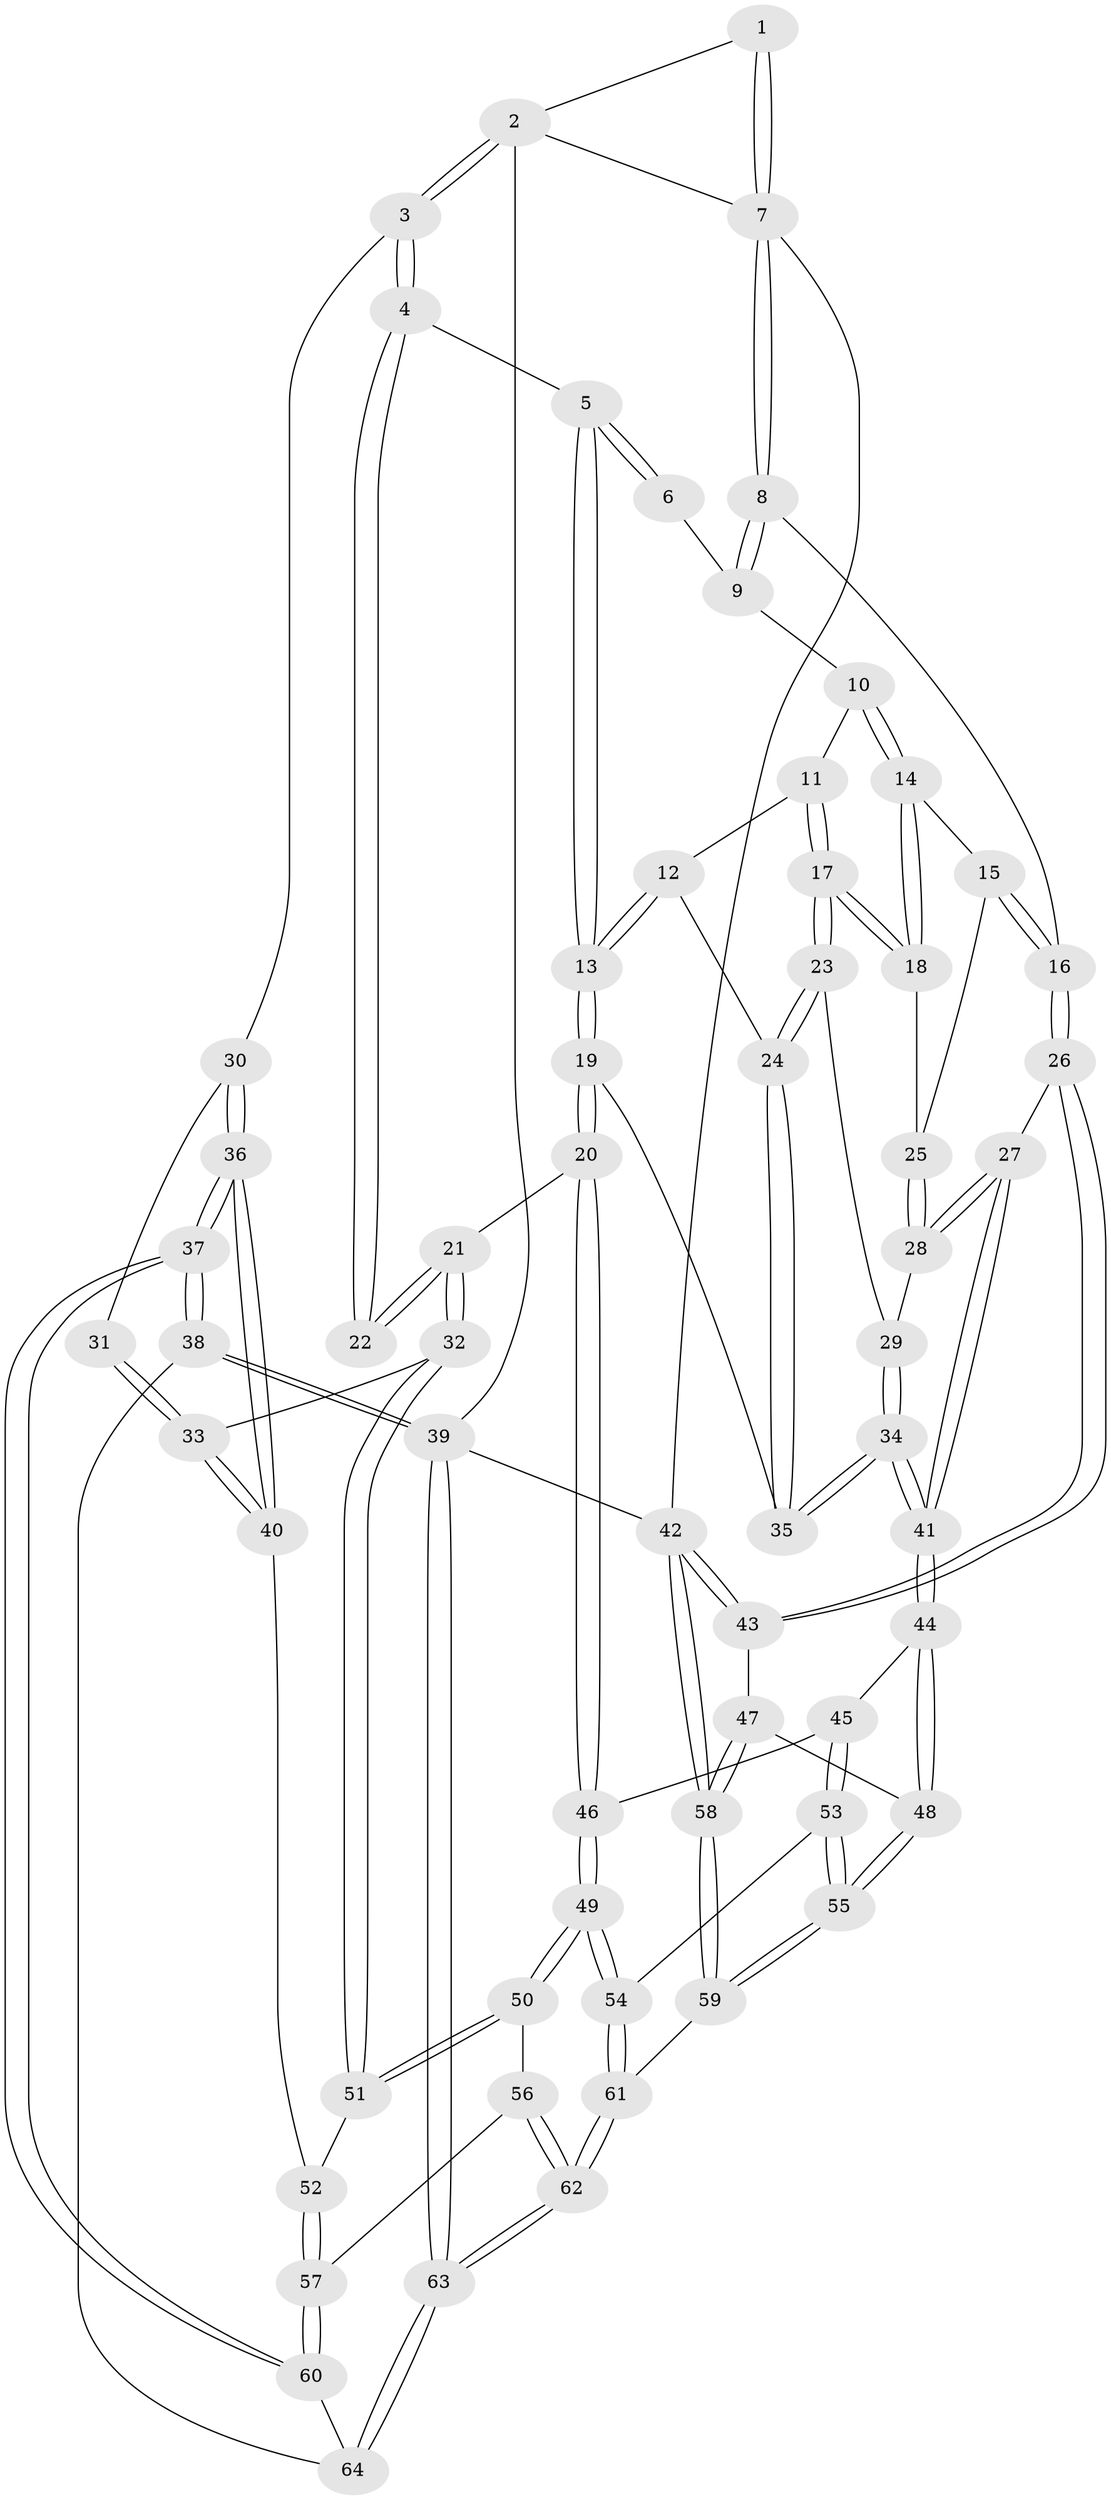 // Generated by graph-tools (version 1.1) at 2025/11/02/27/25 16:11:53]
// undirected, 64 vertices, 157 edges
graph export_dot {
graph [start="1"]
  node [color=gray90,style=filled];
  1 [pos="+0.654509025834045+0"];
  2 [pos="+0+0"];
  3 [pos="+0+0"];
  4 [pos="+0.4341331498281112+0.26204047167449673"];
  5 [pos="+0.4778972767601197+0.26777411587010214"];
  6 [pos="+0.6118558170539852+0.17806503943333457"];
  7 [pos="+1+0"];
  8 [pos="+1+0.17209225305896955"];
  9 [pos="+0.7064578403869671+0.25712976563131384"];
  10 [pos="+0.7163954901103299+0.2754848582725745"];
  11 [pos="+0.7177911068380736+0.3757442921941819"];
  12 [pos="+0.6704605933253254+0.46695983275504654"];
  13 [pos="+0.49237124909650276+0.5243808864098543"];
  14 [pos="+0.8675781633989308+0.38872575510369406"];
  15 [pos="+0.9852258650640389+0.3945662284029242"];
  16 [pos="+1+0.3803888931540283"];
  17 [pos="+0.7781384409898143+0.5158122584757436"];
  18 [pos="+0.8214111288555289+0.49180347957422876"];
  19 [pos="+0.4875742682470394+0.5558473353261677"];
  20 [pos="+0.45333534259265074+0.6016121872153458"];
  21 [pos="+0.37815947330360766+0.6520082453948813"];
  22 [pos="+0.22161508763145546+0.4597604928325553"];
  23 [pos="+0.7597353285757883+0.5513108230563895"];
  24 [pos="+0.7486186132685535+0.5625979089397787"];
  25 [pos="+0.8680080357144967+0.5106443277346617"];
  26 [pos="+1+0.5791766742489252"];
  27 [pos="+1+0.5814024254272105"];
  28 [pos="+0.9369064331317316+0.5785631185764022"];
  29 [pos="+0.9113508711263819+0.5890493522144498"];
  30 [pos="+0+0.2275002660892131"];
  31 [pos="+0.19623864182988507+0.45510839886448606"];
  32 [pos="+0.350824961483111+0.6986600824045154"];
  33 [pos="+0.11161404470865896+0.6752110154773693"];
  34 [pos="+0.7687554252723964+0.7330303059206149"];
  35 [pos="+0.7236693264956082+0.6087288325427778"];
  36 [pos="+0+0.706677955957459"];
  37 [pos="+0+0.9101558710177723"];
  38 [pos="+0+0.9250076202416102"];
  39 [pos="+0+1"];
  40 [pos="+0+0.7077511411217451"];
  41 [pos="+0.7704758044730413+0.759929307126776"];
  42 [pos="+1+1"];
  43 [pos="+1+1"];
  44 [pos="+0.7701040913398449+0.7626884022429354"];
  45 [pos="+0.6614241368935394+0.790392748473614"];
  46 [pos="+0.6556265618586042+0.7884291859083172"];
  47 [pos="+0.840167370738912+0.8138510758238483"];
  48 [pos="+0.7763751378988764+0.7707958968354981"];
  49 [pos="+0.43635953748351786+0.8464007084632814"];
  50 [pos="+0.36041221118906525+0.7702521693476397"];
  51 [pos="+0.35209876061252704+0.7154696158863229"];
  52 [pos="+0.1098985924308718+0.849547643820387"];
  53 [pos="+0.6193689840117375+0.9018195464252025"];
  54 [pos="+0.44809020933831006+0.8726744657475498"];
  55 [pos="+0.6596528519514173+1"];
  56 [pos="+0.31453031481156224+0.8322845824959896"];
  57 [pos="+0.15461618022888068+0.9036116980497324"];
  58 [pos="+0.6834487852949535+1"];
  59 [pos="+0.6578899883145432+1"];
  60 [pos="+0.15204211440351834+0.9357759024062831"];
  61 [pos="+0.5017618899268299+1"];
  62 [pos="+0.23906972322693965+1"];
  63 [pos="+0.18894565219404882+1"];
  64 [pos="+0.15263325239695216+0.9497560986724358"];
  1 -- 2;
  1 -- 7;
  1 -- 7;
  2 -- 3;
  2 -- 3;
  2 -- 39;
  2 -- 7;
  3 -- 4;
  3 -- 4;
  3 -- 30;
  4 -- 5;
  4 -- 22;
  4 -- 22;
  5 -- 6;
  5 -- 6;
  5 -- 13;
  5 -- 13;
  6 -- 9;
  7 -- 8;
  7 -- 8;
  7 -- 42;
  8 -- 9;
  8 -- 9;
  8 -- 16;
  9 -- 10;
  10 -- 11;
  10 -- 14;
  10 -- 14;
  11 -- 12;
  11 -- 17;
  11 -- 17;
  12 -- 13;
  12 -- 13;
  12 -- 24;
  13 -- 19;
  13 -- 19;
  14 -- 15;
  14 -- 18;
  14 -- 18;
  15 -- 16;
  15 -- 16;
  15 -- 25;
  16 -- 26;
  16 -- 26;
  17 -- 18;
  17 -- 18;
  17 -- 23;
  17 -- 23;
  18 -- 25;
  19 -- 20;
  19 -- 20;
  19 -- 35;
  20 -- 21;
  20 -- 46;
  20 -- 46;
  21 -- 22;
  21 -- 22;
  21 -- 32;
  21 -- 32;
  23 -- 24;
  23 -- 24;
  23 -- 29;
  24 -- 35;
  24 -- 35;
  25 -- 28;
  25 -- 28;
  26 -- 27;
  26 -- 43;
  26 -- 43;
  27 -- 28;
  27 -- 28;
  27 -- 41;
  27 -- 41;
  28 -- 29;
  29 -- 34;
  29 -- 34;
  30 -- 31;
  30 -- 36;
  30 -- 36;
  31 -- 33;
  31 -- 33;
  32 -- 33;
  32 -- 51;
  32 -- 51;
  33 -- 40;
  33 -- 40;
  34 -- 35;
  34 -- 35;
  34 -- 41;
  34 -- 41;
  36 -- 37;
  36 -- 37;
  36 -- 40;
  36 -- 40;
  37 -- 38;
  37 -- 38;
  37 -- 60;
  37 -- 60;
  38 -- 39;
  38 -- 39;
  38 -- 64;
  39 -- 63;
  39 -- 63;
  39 -- 42;
  40 -- 52;
  41 -- 44;
  41 -- 44;
  42 -- 43;
  42 -- 43;
  42 -- 58;
  42 -- 58;
  43 -- 47;
  44 -- 45;
  44 -- 48;
  44 -- 48;
  45 -- 46;
  45 -- 53;
  45 -- 53;
  46 -- 49;
  46 -- 49;
  47 -- 48;
  47 -- 58;
  47 -- 58;
  48 -- 55;
  48 -- 55;
  49 -- 50;
  49 -- 50;
  49 -- 54;
  49 -- 54;
  50 -- 51;
  50 -- 51;
  50 -- 56;
  51 -- 52;
  52 -- 57;
  52 -- 57;
  53 -- 54;
  53 -- 55;
  53 -- 55;
  54 -- 61;
  54 -- 61;
  55 -- 59;
  55 -- 59;
  56 -- 57;
  56 -- 62;
  56 -- 62;
  57 -- 60;
  57 -- 60;
  58 -- 59;
  58 -- 59;
  59 -- 61;
  60 -- 64;
  61 -- 62;
  61 -- 62;
  62 -- 63;
  62 -- 63;
  63 -- 64;
  63 -- 64;
}
